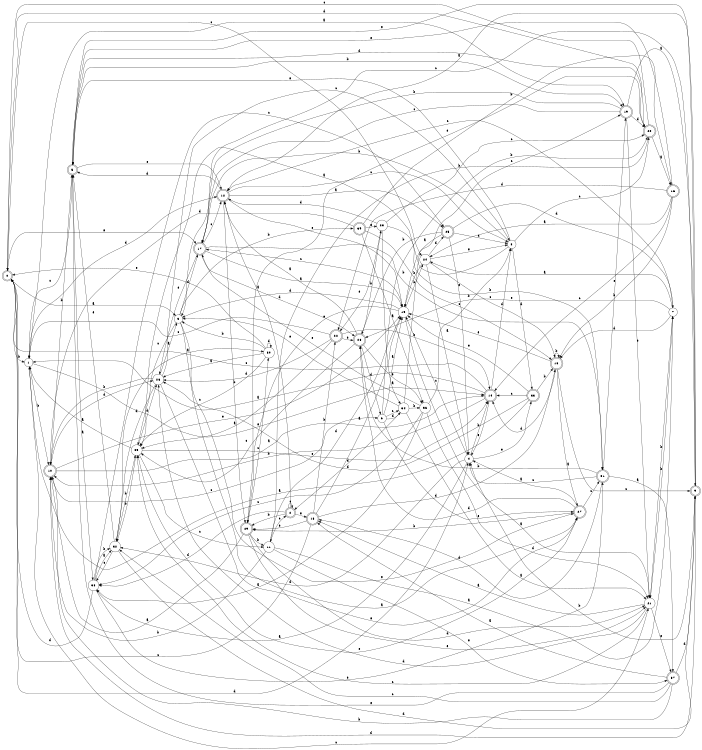 digraph n32_2 {
__start0 [label="" shape="none"];

rankdir=LR;
size="8,5";

s0 [style="rounded,filled", color="black", fillcolor="white" shape="doublecircle", label="0"];
s1 [style="filled", color="black", fillcolor="white" shape="circle", label="1"];
s2 [style="rounded,filled", color="black", fillcolor="white" shape="doublecircle", label="2"];
s3 [style="filled", color="black", fillcolor="white" shape="circle", label="3"];
s4 [style="filled", color="black", fillcolor="white" shape="circle", label="4"];
s5 [style="rounded,filled", color="black", fillcolor="white" shape="doublecircle", label="5"];
s6 [style="filled", color="black", fillcolor="white" shape="circle", label="6"];
s7 [style="filled", color="black", fillcolor="white" shape="circle", label="7"];
s8 [style="filled", color="black", fillcolor="white" shape="circle", label="8"];
s9 [style="rounded,filled", color="black", fillcolor="white" shape="doublecircle", label="9"];
s10 [style="rounded,filled", color="black", fillcolor="white" shape="doublecircle", label="10"];
s11 [style="filled", color="black", fillcolor="white" shape="circle", label="11"];
s12 [style="rounded,filled", color="black", fillcolor="white" shape="doublecircle", label="12"];
s13 [style="rounded,filled", color="black", fillcolor="white" shape="doublecircle", label="13"];
s14 [style="rounded,filled", color="black", fillcolor="white" shape="doublecircle", label="14"];
s15 [style="filled", color="black", fillcolor="white" shape="circle", label="15"];
s16 [style="rounded,filled", color="black", fillcolor="white" shape="doublecircle", label="16"];
s17 [style="rounded,filled", color="black", fillcolor="white" shape="doublecircle", label="17"];
s18 [style="rounded,filled", color="black", fillcolor="white" shape="doublecircle", label="18"];
s19 [style="rounded,filled", color="black", fillcolor="white" shape="doublecircle", label="19"];
s20 [style="rounded,filled", color="black", fillcolor="white" shape="doublecircle", label="20"];
s21 [style="filled", color="black", fillcolor="white" shape="circle", label="21"];
s22 [style="rounded,filled", color="black", fillcolor="white" shape="doublecircle", label="22"];
s23 [style="filled", color="black", fillcolor="white" shape="circle", label="23"];
s24 [style="filled", color="black", fillcolor="white" shape="circle", label="24"];
s25 [style="rounded,filled", color="black", fillcolor="white" shape="doublecircle", label="25"];
s26 [style="filled", color="black", fillcolor="white" shape="circle", label="26"];
s27 [style="rounded,filled", color="black", fillcolor="white" shape="doublecircle", label="27"];
s28 [style="rounded,filled", color="black", fillcolor="white" shape="doublecircle", label="28"];
s29 [style="rounded,filled", color="black", fillcolor="white" shape="doublecircle", label="29"];
s30 [style="filled", color="black", fillcolor="white" shape="circle", label="30"];
s31 [style="rounded,filled", color="black", fillcolor="white" shape="doublecircle", label="31"];
s32 [style="filled", color="black", fillcolor="white" shape="circle", label="32"];
s33 [style="rounded,filled", color="black", fillcolor="white" shape="doublecircle", label="33"];
s34 [style="filled", color="black", fillcolor="white" shape="circle", label="34"];
s35 [style="filled", color="black", fillcolor="white" shape="circle", label="35"];
s36 [style="filled", color="black", fillcolor="white" shape="circle", label="36"];
s37 [style="rounded,filled", color="black", fillcolor="white" shape="doublecircle", label="37"];
s38 [style="filled", color="black", fillcolor="white" shape="circle", label="38"];
s39 [style="rounded,filled", color="black", fillcolor="white" shape="doublecircle", label="39"];
s0 -> s3 [label="a"];
s0 -> s1 [label="b"];
s0 -> s24 [label="c"];
s0 -> s4 [label="d"];
s0 -> s17 [label="e"];
s1 -> s19 [label="a"];
s1 -> s10 [label="b"];
s1 -> s21 [label="c"];
s1 -> s12 [label="d"];
s1 -> s14 [label="e"];
s2 -> s12 [label="a"];
s2 -> s29 [label="b"];
s2 -> s2 [label="c"];
s2 -> s38 [label="d"];
s2 -> s18 [label="e"];
s3 -> s27 [label="a"];
s3 -> s39 [label="b"];
s3 -> s35 [label="c"];
s3 -> s17 [label="d"];
s3 -> s27 [label="e"];
s4 -> s38 [label="a"];
s4 -> s14 [label="b"];
s4 -> s15 [label="c"];
s4 -> s32 [label="d"];
s4 -> s33 [label="e"];
s5 -> s38 [label="a"];
s5 -> s19 [label="b"];
s5 -> s1 [label="c"];
s5 -> s20 [label="d"];
s5 -> s12 [label="e"];
s6 -> s15 [label="a"];
s6 -> s20 [label="b"];
s6 -> s34 [label="c"];
s6 -> s34 [label="d"];
s6 -> s27 [label="e"];
s7 -> s24 [label="a"];
s7 -> s21 [label="b"];
s7 -> s12 [label="c"];
s7 -> s13 [label="d"];
s7 -> s28 [label="e"];
s8 -> s35 [label="a"];
s8 -> s17 [label="b"];
s8 -> s20 [label="c"];
s8 -> s33 [label="d"];
s8 -> s5 [label="e"];
s9 -> s12 [label="a"];
s9 -> s4 [label="b"];
s9 -> s3 [label="c"];
s9 -> s10 [label="d"];
s9 -> s5 [label="e"];
s10 -> s14 [label="a"];
s10 -> s5 [label="b"];
s10 -> s6 [label="c"];
s10 -> s26 [label="d"];
s10 -> s15 [label="e"];
s11 -> s7 [label="a"];
s11 -> s10 [label="b"];
s11 -> s2 [label="c"];
s11 -> s15 [label="d"];
s11 -> s37 [label="e"];
s12 -> s25 [label="a"];
s12 -> s29 [label="b"];
s12 -> s8 [label="c"];
s12 -> s5 [label="d"];
s12 -> s15 [label="e"];
s13 -> s27 [label="a"];
s13 -> s13 [label="b"];
s13 -> s9 [label="c"];
s13 -> s14 [label="d"];
s13 -> s15 [label="e"];
s14 -> s1 [label="a"];
s14 -> s10 [label="b"];
s14 -> s0 [label="c"];
s14 -> s8 [label="d"];
s14 -> s4 [label="e"];
s15 -> s21 [label="a"];
s15 -> s24 [label="b"];
s15 -> s17 [label="c"];
s15 -> s3 [label="d"];
s15 -> s29 [label="e"];
s16 -> s24 [label="a"];
s16 -> s13 [label="b"];
s16 -> s14 [label="c"];
s16 -> s22 [label="d"];
s16 -> s5 [label="e"];
s17 -> s15 [label="a"];
s17 -> s31 [label="b"];
s17 -> s12 [label="c"];
s17 -> s28 [label="d"];
s17 -> s26 [label="e"];
s18 -> s15 [label="a"];
s18 -> s22 [label="b"];
s18 -> s0 [label="c"];
s18 -> s13 [label="d"];
s18 -> s29 [label="e"];
s19 -> s9 [label="a"];
s19 -> s17 [label="b"];
s19 -> s17 [label="c"];
s19 -> s20 [label="d"];
s19 -> s21 [label="e"];
s20 -> s16 [label="a"];
s20 -> s11 [label="b"];
s20 -> s0 [label="c"];
s20 -> s0 [label="d"];
s20 -> s29 [label="e"];
s21 -> s18 [label="a"];
s21 -> s7 [label="b"];
s21 -> s35 [label="c"];
s21 -> s26 [label="d"];
s21 -> s37 [label="e"];
s22 -> s35 [label="a"];
s22 -> s14 [label="b"];
s22 -> s1 [label="c"];
s22 -> s26 [label="d"];
s22 -> s28 [label="e"];
s23 -> s34 [label="a"];
s23 -> s31 [label="b"];
s23 -> s20 [label="c"];
s23 -> s12 [label="d"];
s23 -> s22 [label="e"];
s24 -> s4 [label="a"];
s24 -> s15 [label="b"];
s24 -> s13 [label="c"];
s24 -> s25 [label="d"];
s24 -> s8 [label="e"];
s25 -> s15 [label="a"];
s25 -> s28 [label="b"];
s25 -> s8 [label="c"];
s25 -> s7 [label="d"];
s25 -> s4 [label="e"];
s26 -> s3 [label="a"];
s26 -> s10 [label="b"];
s26 -> s8 [label="c"];
s26 -> s32 [label="d"];
s26 -> s27 [label="e"];
s27 -> s4 [label="a"];
s27 -> s29 [label="b"];
s27 -> s31 [label="c"];
s27 -> s28 [label="d"];
s27 -> s35 [label="e"];
s28 -> s12 [label="a"];
s28 -> s23 [label="b"];
s28 -> s35 [label="c"];
s28 -> s6 [label="d"];
s28 -> s36 [label="e"];
s29 -> s10 [label="a"];
s29 -> s11 [label="b"];
s29 -> s30 [label="c"];
s29 -> s21 [label="d"];
s29 -> s21 [label="e"];
s30 -> s26 [label="a"];
s30 -> s3 [label="b"];
s30 -> s35 [label="c"];
s30 -> s30 [label="d"];
s30 -> s0 [label="e"];
s31 -> s37 [label="a"];
s31 -> s28 [label="b"];
s31 -> s4 [label="c"];
s31 -> s18 [label="d"];
s31 -> s19 [label="e"];
s32 -> s30 [label="a"];
s32 -> s35 [label="b"];
s32 -> s38 [label="c"];
s32 -> s9 [label="d"];
s32 -> s5 [label="e"];
s33 -> s1 [label="a"];
s33 -> s13 [label="b"];
s33 -> s14 [label="c"];
s33 -> s26 [label="d"];
s33 -> s15 [label="e"];
s34 -> s21 [label="a"];
s34 -> s36 [label="b"];
s34 -> s19 [label="c"];
s34 -> s2 [label="d"];
s34 -> s3 [label="e"];
s35 -> s1 [label="a"];
s35 -> s32 [label="b"];
s35 -> s11 [label="c"];
s35 -> s26 [label="d"];
s35 -> s14 [label="e"];
s36 -> s38 [label="a"];
s36 -> s8 [label="b"];
s36 -> s38 [label="c"];
s36 -> s21 [label="d"];
s36 -> s17 [label="e"];
s37 -> s18 [label="a"];
s37 -> s10 [label="b"];
s37 -> s32 [label="c"];
s37 -> s9 [label="d"];
s37 -> s5 [label="e"];
s38 -> s32 [label="a"];
s38 -> s32 [label="b"];
s38 -> s25 [label="c"];
s38 -> s0 [label="d"];
s38 -> s31 [label="e"];
s39 -> s36 [label="a"];
s39 -> s16 [label="b"];
s39 -> s13 [label="c"];
s39 -> s10 [label="d"];
s39 -> s23 [label="e"];

}